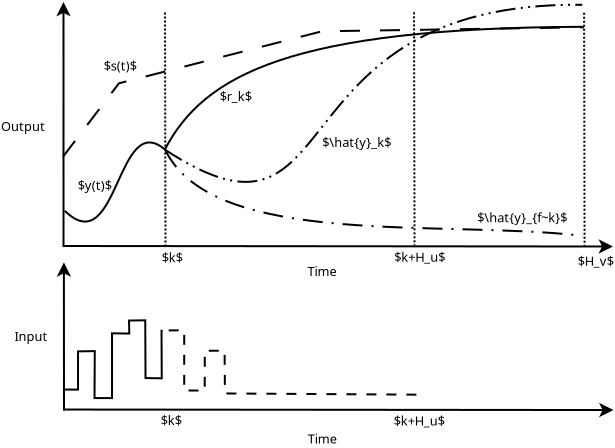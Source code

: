 <?xml version="1.0" encoding="UTF-8"?>
<dia:diagram xmlns:dia="http://www.lysator.liu.se/~alla/dia/">
  <dia:layer name="Background" visible="true" active="true">
    <dia:object type="Standard - Line" version="0" id="O0">
      <dia:attribute name="obj_pos">
        <dia:point val="2.452,-8.189"/>
      </dia:attribute>
      <dia:attribute name="obj_bb">
        <dia:rectangle val="2.088,-20.552;2.812,-8.139"/>
      </dia:attribute>
      <dia:attribute name="conn_endpoints">
        <dia:point val="2.452,-8.189"/>
        <dia:point val="2.45,-20.441"/>
      </dia:attribute>
      <dia:attribute name="numcp">
        <dia:int val="1"/>
      </dia:attribute>
      <dia:attribute name="end_arrow">
        <dia:enum val="22"/>
      </dia:attribute>
      <dia:attribute name="end_arrow_length">
        <dia:real val="0.5"/>
      </dia:attribute>
      <dia:attribute name="end_arrow_width">
        <dia:real val="0.5"/>
      </dia:attribute>
    </dia:object>
    <dia:object type="Standard - Line" version="0" id="O1">
      <dia:attribute name="obj_pos">
        <dia:point val="2.425,-8.241"/>
      </dia:attribute>
      <dia:attribute name="obj_bb">
        <dia:rectangle val="2.375,-8.578;30.037,-7.854"/>
      </dia:attribute>
      <dia:attribute name="conn_endpoints">
        <dia:point val="2.425,-8.241"/>
        <dia:point val="29.925,-8.216"/>
      </dia:attribute>
      <dia:attribute name="numcp">
        <dia:int val="1"/>
      </dia:attribute>
      <dia:attribute name="end_arrow">
        <dia:enum val="22"/>
      </dia:attribute>
      <dia:attribute name="end_arrow_length">
        <dia:real val="0.5"/>
      </dia:attribute>
      <dia:attribute name="end_arrow_width">
        <dia:real val="0.5"/>
      </dia:attribute>
    </dia:object>
    <dia:object type="Standard - Line" version="0" id="O2">
      <dia:attribute name="obj_pos">
        <dia:point val="7.525,-19.916"/>
      </dia:attribute>
      <dia:attribute name="obj_bb">
        <dia:rectangle val="7.475,-19.966;7.6,-8.216"/>
      </dia:attribute>
      <dia:attribute name="conn_endpoints">
        <dia:point val="7.525,-19.916"/>
        <dia:point val="7.55,-8.266"/>
      </dia:attribute>
      <dia:attribute name="numcp">
        <dia:int val="1"/>
      </dia:attribute>
      <dia:attribute name="line_style">
        <dia:enum val="4"/>
      </dia:attribute>
    </dia:object>
    <dia:object type="Standard - Line" version="0" id="O3">
      <dia:attribute name="obj_pos">
        <dia:point val="19.978,-19.923"/>
      </dia:attribute>
      <dia:attribute name="obj_bb">
        <dia:rectangle val="19.927,-19.973;20.053,-8.223"/>
      </dia:attribute>
      <dia:attribute name="conn_endpoints">
        <dia:point val="19.978,-19.923"/>
        <dia:point val="20.003,-8.273"/>
      </dia:attribute>
      <dia:attribute name="numcp">
        <dia:int val="1"/>
      </dia:attribute>
      <dia:attribute name="line_style">
        <dia:enum val="4"/>
      </dia:attribute>
    </dia:object>
    <dia:object type="Standard - Line" version="0" id="O4">
      <dia:attribute name="obj_pos">
        <dia:point val="28.48,-19.905"/>
      </dia:attribute>
      <dia:attribute name="obj_bb">
        <dia:rectangle val="28.43,-19.956;28.555,-8.205"/>
      </dia:attribute>
      <dia:attribute name="conn_endpoints">
        <dia:point val="28.48,-19.905"/>
        <dia:point val="28.505,-8.256"/>
      </dia:attribute>
      <dia:attribute name="numcp">
        <dia:int val="1"/>
      </dia:attribute>
      <dia:attribute name="line_style">
        <dia:enum val="4"/>
      </dia:attribute>
    </dia:object>
    <dia:object type="Standard - BezierLine" version="0" id="O5">
      <dia:attribute name="obj_pos">
        <dia:point val="2.512,-10.002"/>
      </dia:attribute>
      <dia:attribute name="obj_bb">
        <dia:rectangle val="2.441,-13.468;7.607,-9.413"/>
      </dia:attribute>
      <dia:attribute name="bez_points">
        <dia:point val="2.512,-10.002"/>
        <dia:point val="5.187,-7.402"/>
        <dia:point val="5.112,-15.152"/>
        <dia:point val="7.537,-13.052"/>
      </dia:attribute>
      <dia:attribute name="corner_types">
        <dia:enum val="0"/>
        <dia:enum val="0"/>
      </dia:attribute>
    </dia:object>
    <dia:object type="Standard - BezierLine" version="0" id="O6">
      <dia:attribute name="obj_pos">
        <dia:point val="7.512,-13.052"/>
      </dia:attribute>
      <dia:attribute name="obj_bb">
        <dia:rectangle val="7.444,-19.253;28.512,-12.985"/>
      </dia:attribute>
      <dia:attribute name="bez_points">
        <dia:point val="7.512,-13.052"/>
        <dia:point val="9.461,-16.79"/>
        <dia:point val="13.787,-19.152"/>
        <dia:point val="28.462,-19.202"/>
      </dia:attribute>
      <dia:attribute name="corner_types">
        <dia:enum val="0"/>
        <dia:enum val="0"/>
      </dia:attribute>
    </dia:object>
    <dia:object type="Standard - BezierLine" version="0" id="O7">
      <dia:attribute name="obj_pos">
        <dia:point val="7.513,-13.066"/>
      </dia:attribute>
      <dia:attribute name="obj_bb">
        <dia:rectangle val="7.444,-20.354;28.438,-11.397"/>
      </dia:attribute>
      <dia:attribute name="bez_points">
        <dia:point val="7.513,-13.066"/>
        <dia:point val="16.939,-6.866"/>
        <dia:point val="12.587,-20.477"/>
        <dia:point val="28.387,-20.302"/>
      </dia:attribute>
      <dia:attribute name="corner_types">
        <dia:enum val="0"/>
        <dia:enum val="0"/>
      </dia:attribute>
      <dia:attribute name="line_style">
        <dia:enum val="3"/>
      </dia:attribute>
    </dia:object>
    <dia:object type="Standard - BezierLine" version="0" id="O8">
      <dia:attribute name="obj_pos">
        <dia:point val="7.548,-13.026"/>
      </dia:attribute>
      <dia:attribute name="obj_bb">
        <dia:rectangle val="7.481,-13.093;28.453,-8.695"/>
      </dia:attribute>
      <dia:attribute name="bez_points">
        <dia:point val="7.548,-13.026"/>
        <dia:point val="9.973,-8.101"/>
        <dia:point val="21.348,-9.576"/>
        <dia:point val="28.398,-8.751"/>
      </dia:attribute>
      <dia:attribute name="corner_types">
        <dia:enum val="0"/>
        <dia:enum val="0"/>
      </dia:attribute>
      <dia:attribute name="line_style">
        <dia:enum val="2"/>
      </dia:attribute>
    </dia:object>
    <dia:object type="Standard - PolyLine" version="0" id="O9">
      <dia:attribute name="obj_pos">
        <dia:point val="2.423,-12.701"/>
      </dia:attribute>
      <dia:attribute name="obj_bb">
        <dia:rectangle val="2.353,-19.227;28.524,-12.631"/>
      </dia:attribute>
      <dia:attribute name="poly_points">
        <dia:point val="2.423,-12.701"/>
        <dia:point val="5.223,-16.376"/>
        <dia:point val="15.373,-18.976"/>
        <dia:point val="28.473,-19.176"/>
      </dia:attribute>
      <dia:attribute name="line_style">
        <dia:enum val="1"/>
      </dia:attribute>
    </dia:object>
    <dia:object type="Standard - Line" version="0" id="O10">
      <dia:attribute name="obj_pos">
        <dia:point val="2.476,-0.013"/>
      </dia:attribute>
      <dia:attribute name="obj_bb">
        <dia:rectangle val="2.109,-7.533;2.833,0.037"/>
      </dia:attribute>
      <dia:attribute name="conn_endpoints">
        <dia:point val="2.476,-0.013"/>
        <dia:point val="2.47,-7.421"/>
      </dia:attribute>
      <dia:attribute name="numcp">
        <dia:int val="1"/>
      </dia:attribute>
      <dia:attribute name="end_arrow">
        <dia:enum val="22"/>
      </dia:attribute>
      <dia:attribute name="end_arrow_length">
        <dia:real val="0.5"/>
      </dia:attribute>
      <dia:attribute name="end_arrow_width">
        <dia:real val="0.5"/>
      </dia:attribute>
    </dia:object>
    <dia:object type="Standard - Line" version="0" id="O11">
      <dia:attribute name="obj_pos">
        <dia:point val="2.45,-0.064"/>
      </dia:attribute>
      <dia:attribute name="obj_bb">
        <dia:rectangle val="2.4,-0.402;30.061,0.322"/>
      </dia:attribute>
      <dia:attribute name="conn_endpoints">
        <dia:point val="2.45,-0.064"/>
        <dia:point val="29.95,-0.039"/>
      </dia:attribute>
      <dia:attribute name="numcp">
        <dia:int val="1"/>
      </dia:attribute>
      <dia:attribute name="end_arrow">
        <dia:enum val="22"/>
      </dia:attribute>
      <dia:attribute name="end_arrow_length">
        <dia:real val="0.5"/>
      </dia:attribute>
      <dia:attribute name="end_arrow_width">
        <dia:real val="0.5"/>
      </dia:attribute>
    </dia:object>
    <dia:object type="Standard - PolyLine" version="0" id="O12">
      <dia:attribute name="obj_pos">
        <dia:point val="2.477,-1.066"/>
      </dia:attribute>
      <dia:attribute name="obj_bb">
        <dia:rectangle val="2.426,-4.576;7.473,-0.588"/>
      </dia:attribute>
      <dia:attribute name="poly_points">
        <dia:point val="2.477,-1.066"/>
        <dia:point val="3.177,-1.06"/>
        <dia:point val="3.177,-2.973"/>
        <dia:point val="4.014,-2.985"/>
        <dia:point val="4.002,-0.638"/>
        <dia:point val="4.877,-0.638"/>
        <dia:point val="4.877,-3.876"/>
        <dia:point val="5.739,-3.863"/>
        <dia:point val="5.727,-4.513"/>
        <dia:point val="6.539,-4.526"/>
        <dia:point val="6.552,-1.638"/>
        <dia:point val="7.364,-1.626"/>
        <dia:point val="7.352,-4.001"/>
        <dia:point val="7.414,-3.988"/>
      </dia:attribute>
    </dia:object>
    <dia:object type="Standard - PolyLine" version="0" id="O13">
      <dia:attribute name="obj_pos">
        <dia:point val="20.096,-0.808"/>
      </dia:attribute>
      <dia:attribute name="obj_bb">
        <dia:rectangle val="7.305,-4.076;20.146,-0.758"/>
      </dia:attribute>
      <dia:attribute name="poly_points">
        <dia:point val="20.096,-0.808"/>
        <dia:point val="10.524,-0.868"/>
        <dia:point val="10.505,-3.005"/>
        <dia:point val="9.517,-3.005"/>
        <dia:point val="9.511,-1.012"/>
        <dia:point val="8.486,-1.018"/>
        <dia:point val="8.486,-4.026"/>
        <dia:point val="7.355,-4.019"/>
      </dia:attribute>
      <dia:attribute name="line_style">
        <dia:enum val="1"/>
      </dia:attribute>
      <dia:attribute name="dashlength">
        <dia:real val="0.5"/>
      </dia:attribute>
    </dia:object>
    <dia:object type="Standard - Text" version="1" id="O14">
      <dia:attribute name="obj_pos">
        <dia:point val="14.65,-6.746"/>
      </dia:attribute>
      <dia:attribute name="obj_bb">
        <dia:rectangle val="14.65,-7.341;16.215,-6.593"/>
      </dia:attribute>
      <dia:attribute name="text">
        <dia:composite type="text">
          <dia:attribute name="string">
            <dia:string>#Time#</dia:string>
          </dia:attribute>
          <dia:attribute name="font">
            <dia:font family="sans" style="0" name="Helvetica"/>
          </dia:attribute>
          <dia:attribute name="height">
            <dia:real val="0.8"/>
          </dia:attribute>
          <dia:attribute name="pos">
            <dia:point val="14.65,-6.746"/>
          </dia:attribute>
          <dia:attribute name="color">
            <dia:color val="#000000"/>
          </dia:attribute>
          <dia:attribute name="alignment">
            <dia:enum val="0"/>
          </dia:attribute>
        </dia:composite>
      </dia:attribute>
      <dia:attribute name="valign">
        <dia:enum val="3"/>
      </dia:attribute>
    </dia:object>
    <dia:object type="Standard - Text" version="1" id="O15">
      <dia:attribute name="obj_pos">
        <dia:point val="14.666,1.629"/>
      </dia:attribute>
      <dia:attribute name="obj_bb">
        <dia:rectangle val="14.647,1.015;16.231,1.819"/>
      </dia:attribute>
      <dia:attribute name="text">
        <dia:composite type="text">
          <dia:attribute name="string">
            <dia:string>#Time#</dia:string>
          </dia:attribute>
          <dia:attribute name="font">
            <dia:font family="sans" style="0" name="Helvetica"/>
          </dia:attribute>
          <dia:attribute name="height">
            <dia:real val="0.8"/>
          </dia:attribute>
          <dia:attribute name="pos">
            <dia:point val="14.666,1.629"/>
          </dia:attribute>
          <dia:attribute name="color">
            <dia:color val="#000000"/>
          </dia:attribute>
          <dia:attribute name="alignment">
            <dia:enum val="0"/>
          </dia:attribute>
        </dia:composite>
      </dia:attribute>
      <dia:attribute name="valign">
        <dia:enum val="3"/>
      </dia:attribute>
    </dia:object>
    <dia:object type="Standard - Text" version="1" id="O16">
      <dia:attribute name="obj_pos">
        <dia:point val="7.363,-7.433"/>
      </dia:attribute>
      <dia:attribute name="obj_bb">
        <dia:rectangle val="7.363,-8.047;8.567,-7.244"/>
      </dia:attribute>
      <dia:attribute name="text">
        <dia:composite type="text">
          <dia:attribute name="string">
            <dia:string>#$k$#</dia:string>
          </dia:attribute>
          <dia:attribute name="font">
            <dia:font family="sans" style="0" name="Helvetica"/>
          </dia:attribute>
          <dia:attribute name="height">
            <dia:real val="0.8"/>
          </dia:attribute>
          <dia:attribute name="pos">
            <dia:point val="7.363,-7.433"/>
          </dia:attribute>
          <dia:attribute name="color">
            <dia:color val="#000000"/>
          </dia:attribute>
          <dia:attribute name="alignment">
            <dia:enum val="0"/>
          </dia:attribute>
        </dia:composite>
      </dia:attribute>
      <dia:attribute name="valign">
        <dia:enum val="3"/>
      </dia:attribute>
    </dia:object>
    <dia:object type="Standard - Text" version="1" id="O17">
      <dia:attribute name="obj_pos">
        <dia:point val="18.988,-7.458"/>
      </dia:attribute>
      <dia:attribute name="obj_bb">
        <dia:rectangle val="18.988,-8.053;21.918,-7.306"/>
      </dia:attribute>
      <dia:attribute name="text">
        <dia:composite type="text">
          <dia:attribute name="string">
            <dia:string>#$k+H_u$#</dia:string>
          </dia:attribute>
          <dia:attribute name="font">
            <dia:font family="sans" style="0" name="Helvetica"/>
          </dia:attribute>
          <dia:attribute name="height">
            <dia:real val="0.8"/>
          </dia:attribute>
          <dia:attribute name="pos">
            <dia:point val="18.988,-7.458"/>
          </dia:attribute>
          <dia:attribute name="color">
            <dia:color val="#000000"/>
          </dia:attribute>
          <dia:attribute name="alignment">
            <dia:enum val="0"/>
          </dia:attribute>
        </dia:composite>
      </dia:attribute>
      <dia:attribute name="valign">
        <dia:enum val="3"/>
      </dia:attribute>
    </dia:object>
    <dia:object type="Standard - Text" version="1" id="O18">
      <dia:attribute name="obj_pos">
        <dia:point val="7.316,0.704"/>
      </dia:attribute>
      <dia:attribute name="obj_bb">
        <dia:rectangle val="7.316,0.109;8.501,0.857"/>
      </dia:attribute>
      <dia:attribute name="text">
        <dia:composite type="text">
          <dia:attribute name="string">
            <dia:string>#$k$#</dia:string>
          </dia:attribute>
          <dia:attribute name="font">
            <dia:font family="sans" style="0" name="Helvetica"/>
          </dia:attribute>
          <dia:attribute name="height">
            <dia:real val="0.8"/>
          </dia:attribute>
          <dia:attribute name="pos">
            <dia:point val="7.316,0.704"/>
          </dia:attribute>
          <dia:attribute name="color">
            <dia:color val="#000000"/>
          </dia:attribute>
          <dia:attribute name="alignment">
            <dia:enum val="0"/>
          </dia:attribute>
        </dia:composite>
      </dia:attribute>
      <dia:attribute name="valign">
        <dia:enum val="3"/>
      </dia:attribute>
    </dia:object>
    <dia:object type="Standard - Text" version="1" id="O19">
      <dia:attribute name="obj_pos">
        <dia:point val="18.966,0.729"/>
      </dia:attribute>
      <dia:attribute name="obj_bb">
        <dia:rectangle val="18.966,0.134;21.896,0.882"/>
      </dia:attribute>
      <dia:attribute name="text">
        <dia:composite type="text">
          <dia:attribute name="string">
            <dia:string>#$k+H_u$#</dia:string>
          </dia:attribute>
          <dia:attribute name="font">
            <dia:font family="sans" style="0" name="Helvetica"/>
          </dia:attribute>
          <dia:attribute name="height">
            <dia:real val="0.8"/>
          </dia:attribute>
          <dia:attribute name="pos">
            <dia:point val="18.966,0.729"/>
          </dia:attribute>
          <dia:attribute name="color">
            <dia:color val="#000000"/>
          </dia:attribute>
          <dia:attribute name="alignment">
            <dia:enum val="0"/>
          </dia:attribute>
        </dia:composite>
      </dia:attribute>
      <dia:attribute name="valign">
        <dia:enum val="3"/>
      </dia:attribute>
    </dia:object>
    <dia:object type="Standard - Text" version="1" id="O20">
      <dia:attribute name="obj_pos">
        <dia:point val="28.163,-7.258"/>
      </dia:attribute>
      <dia:attribute name="obj_bb">
        <dia:rectangle val="28.163,-7.853;30.161,-7.106"/>
      </dia:attribute>
      <dia:attribute name="text">
        <dia:composite type="text">
          <dia:attribute name="string">
            <dia:string>#$H_v$#</dia:string>
          </dia:attribute>
          <dia:attribute name="font">
            <dia:font family="sans" style="0" name="Helvetica"/>
          </dia:attribute>
          <dia:attribute name="height">
            <dia:real val="0.8"/>
          </dia:attribute>
          <dia:attribute name="pos">
            <dia:point val="28.163,-7.258"/>
          </dia:attribute>
          <dia:attribute name="color">
            <dia:color val="#000000"/>
          </dia:attribute>
          <dia:attribute name="alignment">
            <dia:enum val="0"/>
          </dia:attribute>
        </dia:composite>
      </dia:attribute>
      <dia:attribute name="valign">
        <dia:enum val="3"/>
      </dia:attribute>
    </dia:object>
    <dia:object type="Standard - Text" version="1" id="O21">
      <dia:attribute name="obj_pos">
        <dia:point val="-0.674,-13.99"/>
      </dia:attribute>
      <dia:attribute name="obj_bb">
        <dia:rectangle val="-0.674,-14.585;1.548,-13.837"/>
      </dia:attribute>
      <dia:attribute name="text">
        <dia:composite type="text">
          <dia:attribute name="string">
            <dia:string>#Output#</dia:string>
          </dia:attribute>
          <dia:attribute name="font">
            <dia:font family="sans" style="0" name="Helvetica"/>
          </dia:attribute>
          <dia:attribute name="height">
            <dia:real val="0.8"/>
          </dia:attribute>
          <dia:attribute name="pos">
            <dia:point val="-0.674,-13.99"/>
          </dia:attribute>
          <dia:attribute name="color">
            <dia:color val="#000000"/>
          </dia:attribute>
          <dia:attribute name="alignment">
            <dia:enum val="0"/>
          </dia:attribute>
        </dia:composite>
      </dia:attribute>
      <dia:attribute name="valign">
        <dia:enum val="3"/>
      </dia:attribute>
    </dia:object>
    <dia:object type="Standard - Text" version="1" id="O22">
      <dia:attribute name="obj_pos">
        <dia:point val="0.001,-3.496"/>
      </dia:attribute>
      <dia:attribute name="obj_bb">
        <dia:rectangle val="0.001,-4.091;1.658,-3.343"/>
      </dia:attribute>
      <dia:attribute name="text">
        <dia:composite type="text">
          <dia:attribute name="string">
            <dia:string>#Input#</dia:string>
          </dia:attribute>
          <dia:attribute name="font">
            <dia:font family="sans" style="0" name="Helvetica"/>
          </dia:attribute>
          <dia:attribute name="height">
            <dia:real val="0.8"/>
          </dia:attribute>
          <dia:attribute name="pos">
            <dia:point val="0.001,-3.496"/>
          </dia:attribute>
          <dia:attribute name="color">
            <dia:color val="#000000"/>
          </dia:attribute>
          <dia:attribute name="alignment">
            <dia:enum val="0"/>
          </dia:attribute>
        </dia:composite>
      </dia:attribute>
      <dia:attribute name="valign">
        <dia:enum val="3"/>
      </dia:attribute>
    </dia:object>
    <dia:object type="Standard - Text" version="1" id="O23">
      <dia:attribute name="obj_pos">
        <dia:point val="4.461,-17.015"/>
      </dia:attribute>
      <dia:attribute name="obj_bb">
        <dia:rectangle val="4.461,-17.628;6.377,-16.825"/>
      </dia:attribute>
      <dia:attribute name="text">
        <dia:composite type="text">
          <dia:attribute name="string">
            <dia:string>#$s(t)$#</dia:string>
          </dia:attribute>
          <dia:attribute name="font">
            <dia:font family="sans" style="0" name="Helvetica"/>
          </dia:attribute>
          <dia:attribute name="height">
            <dia:real val="0.8"/>
          </dia:attribute>
          <dia:attribute name="pos">
            <dia:point val="4.461,-17.015"/>
          </dia:attribute>
          <dia:attribute name="color">
            <dia:color val="#000000"/>
          </dia:attribute>
          <dia:attribute name="alignment">
            <dia:enum val="0"/>
          </dia:attribute>
        </dia:composite>
      </dia:attribute>
      <dia:attribute name="valign">
        <dia:enum val="3"/>
      </dia:attribute>
    </dia:object>
    <dia:object type="Standard - Text" version="1" id="O24">
      <dia:attribute name="obj_pos">
        <dia:point val="10.261,-15.49"/>
      </dia:attribute>
      <dia:attribute name="obj_bb">
        <dia:rectangle val="10.261,-16.103;12.047,-15.3"/>
      </dia:attribute>
      <dia:attribute name="text">
        <dia:composite type="text">
          <dia:attribute name="string">
            <dia:string>#$r_k$#</dia:string>
          </dia:attribute>
          <dia:attribute name="font">
            <dia:font family="sans" style="0" name="Helvetica"/>
          </dia:attribute>
          <dia:attribute name="height">
            <dia:real val="0.8"/>
          </dia:attribute>
          <dia:attribute name="pos">
            <dia:point val="10.261,-15.49"/>
          </dia:attribute>
          <dia:attribute name="color">
            <dia:color val="#000000"/>
          </dia:attribute>
          <dia:attribute name="alignment">
            <dia:enum val="0"/>
          </dia:attribute>
        </dia:composite>
      </dia:attribute>
      <dia:attribute name="valign">
        <dia:enum val="3"/>
      </dia:attribute>
    </dia:object>
    <dia:object type="Standard - Text" version="1" id="O25">
      <dia:attribute name="obj_pos">
        <dia:point val="3.161,-11.04"/>
      </dia:attribute>
      <dia:attribute name="obj_bb">
        <dia:rectangle val="3.161,-11.635;5.106,-10.887"/>
      </dia:attribute>
      <dia:attribute name="text">
        <dia:composite type="text">
          <dia:attribute name="string">
            <dia:string>#$y(t)$#</dia:string>
          </dia:attribute>
          <dia:attribute name="font">
            <dia:font family="sans" style="0" name="Helvetica"/>
          </dia:attribute>
          <dia:attribute name="height">
            <dia:real val="0.8"/>
          </dia:attribute>
          <dia:attribute name="pos">
            <dia:point val="3.161,-11.04"/>
          </dia:attribute>
          <dia:attribute name="color">
            <dia:color val="#000000"/>
          </dia:attribute>
          <dia:attribute name="alignment">
            <dia:enum val="0"/>
          </dia:attribute>
        </dia:composite>
      </dia:attribute>
      <dia:attribute name="valign">
        <dia:enum val="3"/>
      </dia:attribute>
    </dia:object>
    <dia:object type="Standard - Text" version="1" id="O26">
      <dia:attribute name="obj_pos">
        <dia:point val="15.386,-13.19"/>
      </dia:attribute>
      <dia:attribute name="obj_bb">
        <dia:rectangle val="15.386,-13.803;19.367,-13.0"/>
      </dia:attribute>
      <dia:attribute name="text">
        <dia:composite type="text">
          <dia:attribute name="string">
            <dia:string>#$\hat{y}_k$#</dia:string>
          </dia:attribute>
          <dia:attribute name="font">
            <dia:font family="sans" style="0" name="Helvetica"/>
          </dia:attribute>
          <dia:attribute name="height">
            <dia:real val="0.8"/>
          </dia:attribute>
          <dia:attribute name="pos">
            <dia:point val="15.386,-13.19"/>
          </dia:attribute>
          <dia:attribute name="color">
            <dia:color val="#000000"/>
          </dia:attribute>
          <dia:attribute name="alignment">
            <dia:enum val="0"/>
          </dia:attribute>
        </dia:composite>
      </dia:attribute>
      <dia:attribute name="valign">
        <dia:enum val="3"/>
      </dia:attribute>
    </dia:object>
    <dia:object type="Standard - Text" version="1" id="O27">
      <dia:attribute name="obj_pos">
        <dia:point val="23.138,-9.427"/>
      </dia:attribute>
      <dia:attribute name="obj_bb">
        <dia:rectangle val="23.138,-10.041;28.697,-9.237"/>
      </dia:attribute>
      <dia:attribute name="text">
        <dia:composite type="text">
          <dia:attribute name="string">
            <dia:string>#$\hat{y}_{f~k}$#</dia:string>
          </dia:attribute>
          <dia:attribute name="font">
            <dia:font family="sans" style="0" name="Helvetica"/>
          </dia:attribute>
          <dia:attribute name="height">
            <dia:real val="0.8"/>
          </dia:attribute>
          <dia:attribute name="pos">
            <dia:point val="23.138,-9.427"/>
          </dia:attribute>
          <dia:attribute name="color">
            <dia:color val="#000000"/>
          </dia:attribute>
          <dia:attribute name="alignment">
            <dia:enum val="0"/>
          </dia:attribute>
        </dia:composite>
      </dia:attribute>
      <dia:attribute name="valign">
        <dia:enum val="3"/>
      </dia:attribute>
    </dia:object>
  </dia:layer>
</dia:diagram>
